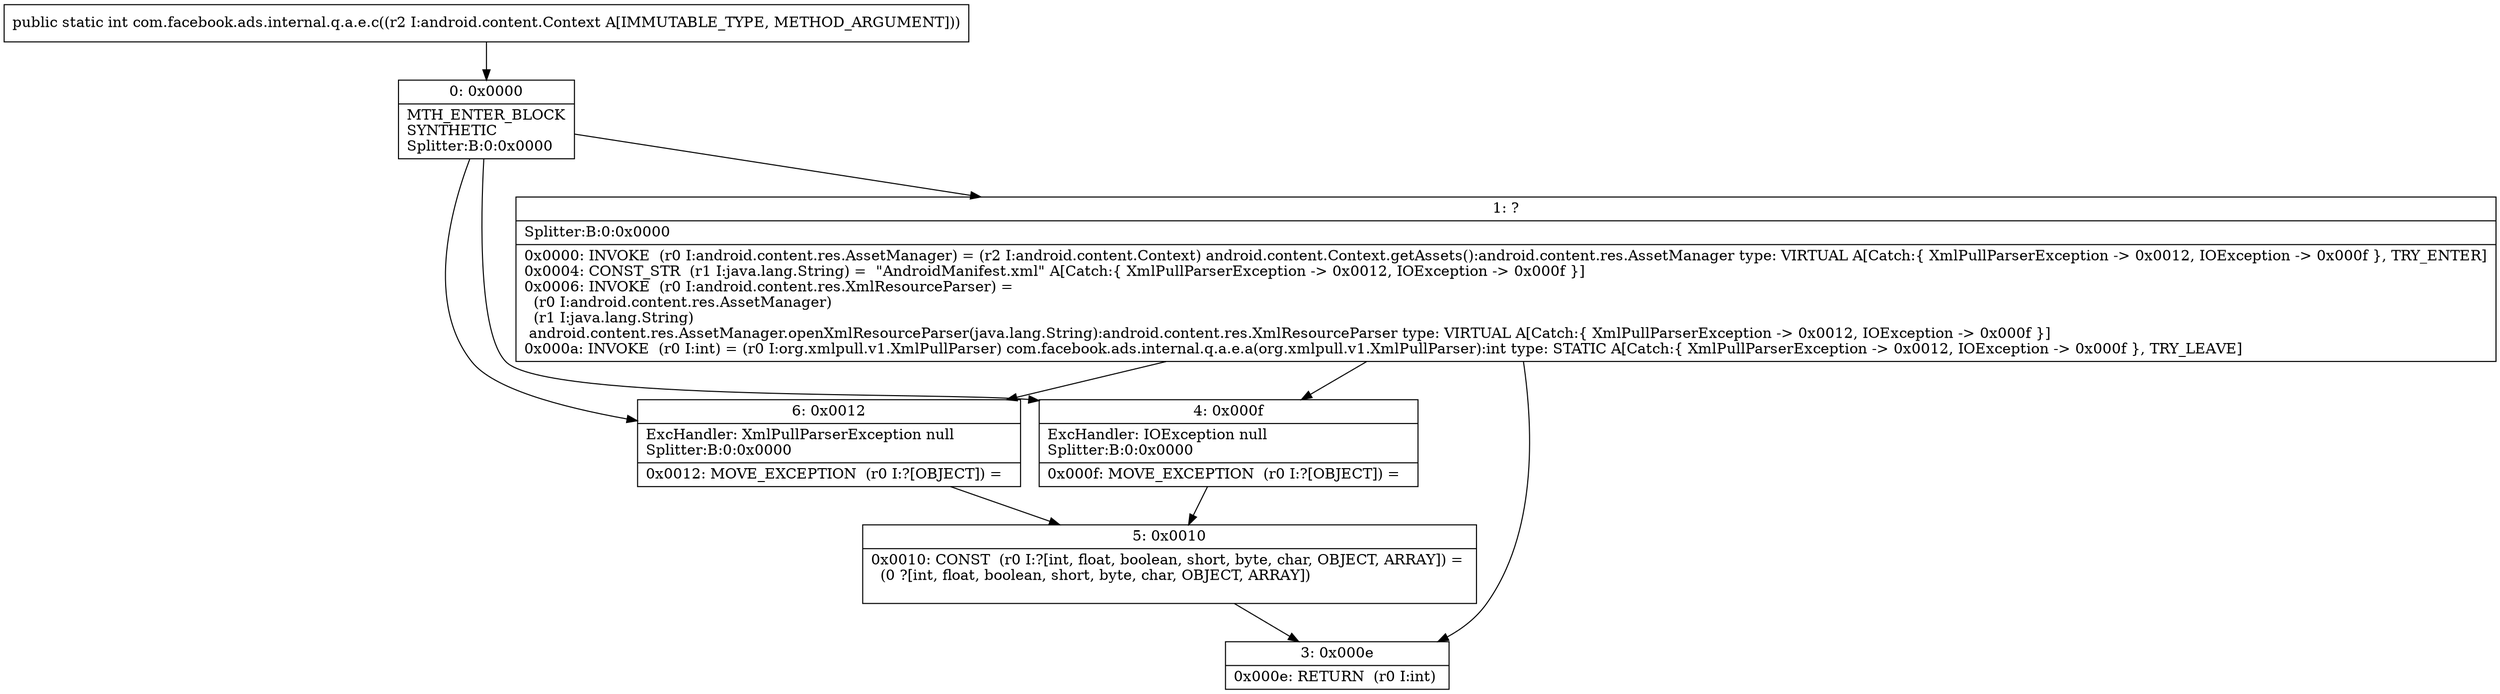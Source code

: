 digraph "CFG forcom.facebook.ads.internal.q.a.e.c(Landroid\/content\/Context;)I" {
Node_0 [shape=record,label="{0\:\ 0x0000|MTH_ENTER_BLOCK\lSYNTHETIC\lSplitter:B:0:0x0000\l}"];
Node_1 [shape=record,label="{1\:\ ?|Splitter:B:0:0x0000\l|0x0000: INVOKE  (r0 I:android.content.res.AssetManager) = (r2 I:android.content.Context) android.content.Context.getAssets():android.content.res.AssetManager type: VIRTUAL A[Catch:\{ XmlPullParserException \-\> 0x0012, IOException \-\> 0x000f \}, TRY_ENTER]\l0x0004: CONST_STR  (r1 I:java.lang.String) =  \"AndroidManifest.xml\" A[Catch:\{ XmlPullParserException \-\> 0x0012, IOException \-\> 0x000f \}]\l0x0006: INVOKE  (r0 I:android.content.res.XmlResourceParser) = \l  (r0 I:android.content.res.AssetManager)\l  (r1 I:java.lang.String)\l android.content.res.AssetManager.openXmlResourceParser(java.lang.String):android.content.res.XmlResourceParser type: VIRTUAL A[Catch:\{ XmlPullParserException \-\> 0x0012, IOException \-\> 0x000f \}]\l0x000a: INVOKE  (r0 I:int) = (r0 I:org.xmlpull.v1.XmlPullParser) com.facebook.ads.internal.q.a.e.a(org.xmlpull.v1.XmlPullParser):int type: STATIC A[Catch:\{ XmlPullParserException \-\> 0x0012, IOException \-\> 0x000f \}, TRY_LEAVE]\l}"];
Node_3 [shape=record,label="{3\:\ 0x000e|0x000e: RETURN  (r0 I:int) \l}"];
Node_4 [shape=record,label="{4\:\ 0x000f|ExcHandler: IOException null\lSplitter:B:0:0x0000\l|0x000f: MOVE_EXCEPTION  (r0 I:?[OBJECT]) =  \l}"];
Node_5 [shape=record,label="{5\:\ 0x0010|0x0010: CONST  (r0 I:?[int, float, boolean, short, byte, char, OBJECT, ARRAY]) = \l  (0 ?[int, float, boolean, short, byte, char, OBJECT, ARRAY])\l \l}"];
Node_6 [shape=record,label="{6\:\ 0x0012|ExcHandler: XmlPullParserException null\lSplitter:B:0:0x0000\l|0x0012: MOVE_EXCEPTION  (r0 I:?[OBJECT]) =  \l}"];
MethodNode[shape=record,label="{public static int com.facebook.ads.internal.q.a.e.c((r2 I:android.content.Context A[IMMUTABLE_TYPE, METHOD_ARGUMENT])) }"];
MethodNode -> Node_0;
Node_0 -> Node_1;
Node_0 -> Node_6;
Node_0 -> Node_4;
Node_1 -> Node_6;
Node_1 -> Node_4;
Node_1 -> Node_3;
Node_4 -> Node_5;
Node_5 -> Node_3;
Node_6 -> Node_5;
}

